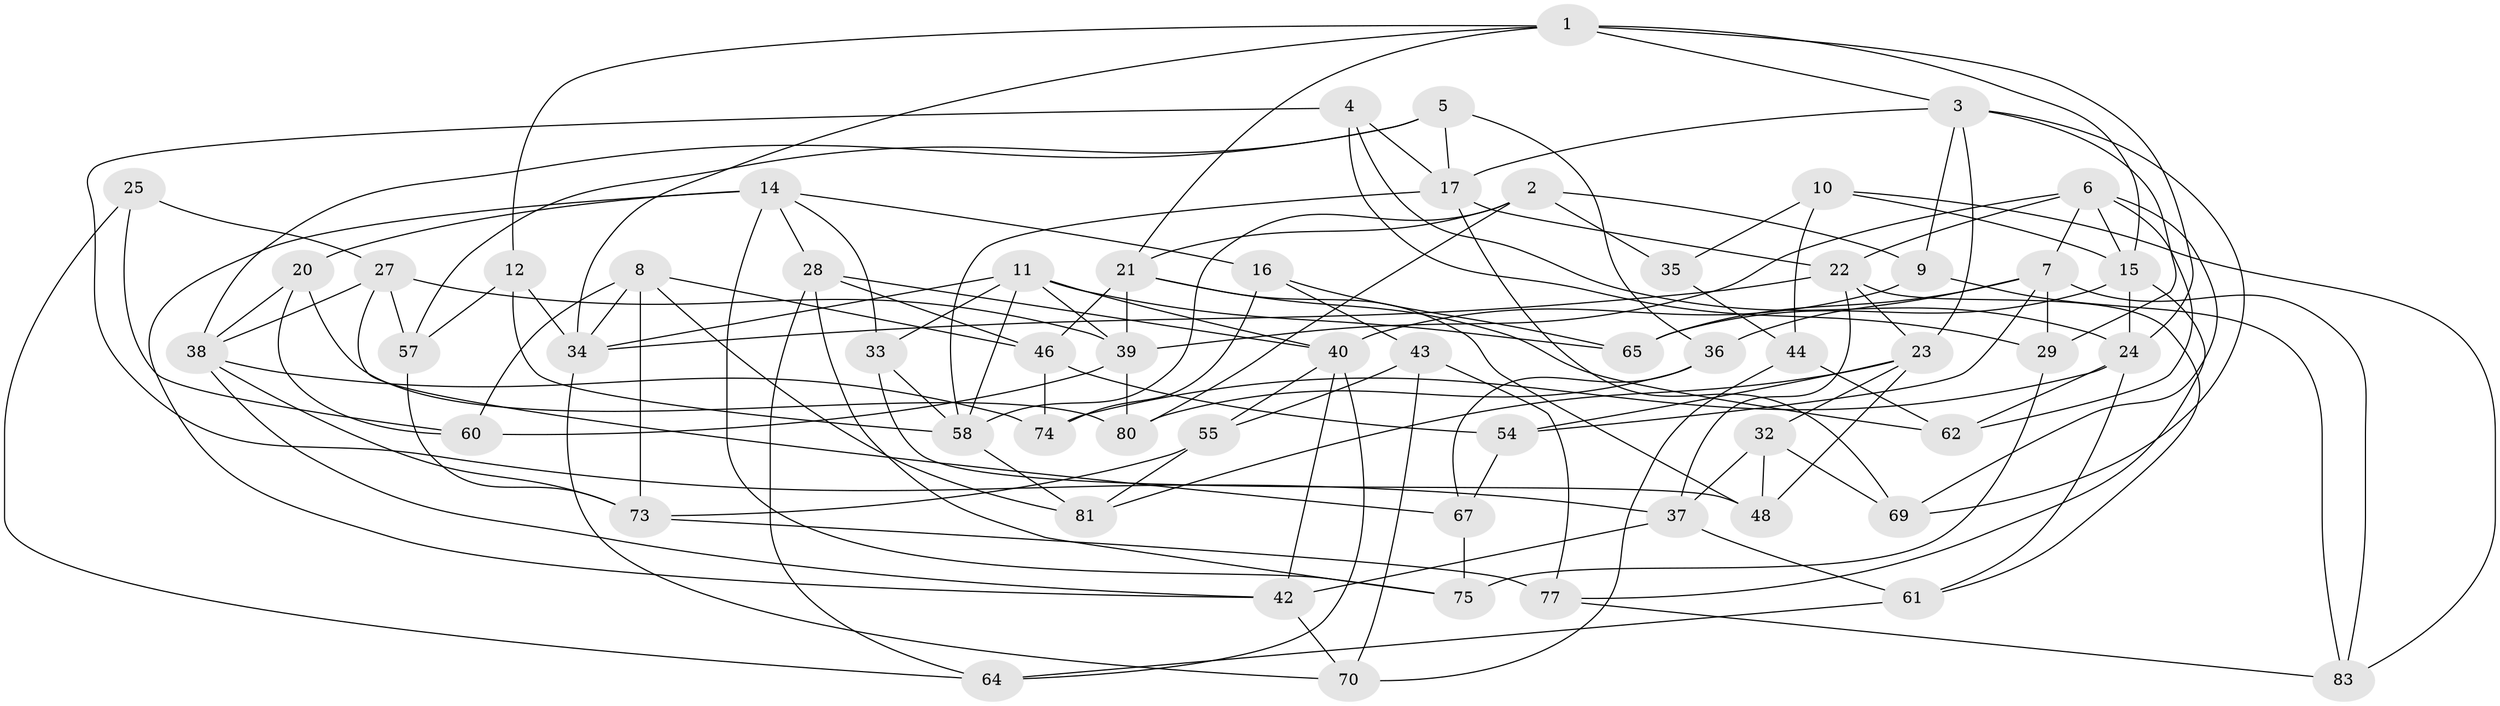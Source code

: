 // Generated by graph-tools (version 1.1) at 2025/52/02/27/25 19:52:30]
// undirected, 58 vertices, 136 edges
graph export_dot {
graph [start="1"]
  node [color=gray90,style=filled];
  1 [super="+53"];
  2 [super="+76"];
  3 [super="+13"];
  4;
  5;
  6 [super="+26"];
  7 [super="+19"];
  8 [super="+41"];
  9;
  10;
  11 [super="+50"];
  12;
  14 [super="+51"];
  15 [super="+18"];
  16;
  17 [super="+66"];
  20;
  21 [super="+68"];
  22 [super="+56"];
  23 [super="+52"];
  24 [super="+30"];
  25;
  27 [super="+45"];
  28 [super="+31"];
  29;
  32;
  33;
  34 [super="+63"];
  35;
  36;
  37 [super="+47"];
  38 [super="+59"];
  39 [super="+82"];
  40 [super="+72"];
  42 [super="+49"];
  43;
  44;
  46 [super="+71"];
  48;
  54;
  55;
  57;
  58 [super="+79"];
  60;
  61;
  62;
  64;
  65;
  67;
  69;
  70;
  73 [super="+78"];
  74;
  75;
  77;
  80;
  81;
  83;
  1 -- 12;
  1 -- 3;
  1 -- 15;
  1 -- 34;
  1 -- 24;
  1 -- 21;
  2 -- 9;
  2 -- 35 [weight=2];
  2 -- 21;
  2 -- 80;
  2 -- 58;
  3 -- 29;
  3 -- 23;
  3 -- 9;
  3 -- 69;
  3 -- 17;
  4 -- 29;
  4 -- 37;
  4 -- 17;
  4 -- 24;
  5 -- 36;
  5 -- 57;
  5 -- 38;
  5 -- 17;
  6 -- 22;
  6 -- 62;
  6 -- 7;
  6 -- 69;
  6 -- 39;
  6 -- 15;
  7 -- 65;
  7 -- 36;
  7 -- 83;
  7 -- 29;
  7 -- 54;
  8 -- 73 [weight=2];
  8 -- 34;
  8 -- 81;
  8 -- 60;
  8 -- 46;
  9 -- 83;
  9 -- 40;
  10 -- 44;
  10 -- 83;
  10 -- 35;
  10 -- 15;
  11 -- 65;
  11 -- 40;
  11 -- 58;
  11 -- 33;
  11 -- 34;
  11 -- 39;
  12 -- 57;
  12 -- 58;
  12 -- 34;
  14 -- 16;
  14 -- 75;
  14 -- 33;
  14 -- 20;
  14 -- 28;
  14 -- 42;
  15 -- 77;
  15 -- 24;
  15 -- 65;
  16 -- 74;
  16 -- 43;
  16 -- 65;
  17 -- 69;
  17 -- 22;
  17 -- 58;
  20 -- 80;
  20 -- 60;
  20 -- 38;
  21 -- 48;
  21 -- 62;
  21 -- 39;
  21 -- 46;
  22 -- 61;
  22 -- 34;
  22 -- 23;
  22 -- 37;
  23 -- 81;
  23 -- 48;
  23 -- 32;
  23 -- 54;
  24 -- 61;
  24 -- 74;
  24 -- 62;
  25 -- 64;
  25 -- 60;
  25 -- 27 [weight=2];
  27 -- 57;
  27 -- 67;
  27 -- 39;
  27 -- 38;
  28 -- 64;
  28 -- 75;
  28 -- 46 [weight=2];
  28 -- 40;
  29 -- 75;
  32 -- 69;
  32 -- 48;
  32 -- 37;
  33 -- 58;
  33 -- 48;
  34 -- 70;
  35 -- 44;
  36 -- 80;
  36 -- 67;
  37 -- 42 [weight=2];
  37 -- 61;
  38 -- 74;
  38 -- 42;
  38 -- 73;
  39 -- 80;
  39 -- 60;
  40 -- 64;
  40 -- 55;
  40 -- 42;
  42 -- 70;
  43 -- 77;
  43 -- 55;
  43 -- 70;
  44 -- 70;
  44 -- 62;
  46 -- 74;
  46 -- 54;
  54 -- 67;
  55 -- 73;
  55 -- 81;
  57 -- 73;
  58 -- 81;
  61 -- 64;
  67 -- 75;
  73 -- 77;
  77 -- 83;
}
